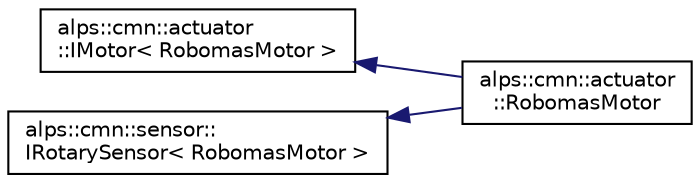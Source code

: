 digraph "クラス階層図"
{
 // LATEX_PDF_SIZE
  edge [fontname="Helvetica",fontsize="10",labelfontname="Helvetica",labelfontsize="10"];
  node [fontname="Helvetica",fontsize="10",shape=record];
  rankdir="LR";
  Node0 [label="alps::cmn::actuator\l::IMotor\< RobomasMotor \>",height=0.2,width=0.4,color="black", fillcolor="white", style="filled",URL="$classalps_1_1cmn_1_1actuator_1_1_i_motor.html",tooltip=" "];
  Node0 -> Node1 [dir="back",color="midnightblue",fontsize="10",style="solid",fontname="Helvetica"];
  Node1 [label="alps::cmn::actuator\l::RobomasMotor",height=0.2,width=0.4,color="black", fillcolor="white", style="filled",URL="$classalps_1_1cmn_1_1actuator_1_1_robomas_motor.html",tooltip="ロボマスモータのクラス"];
  Node45 [label="alps::cmn::sensor::\lIRotarySensor\< RobomasMotor \>",height=0.2,width=0.4,color="black", fillcolor="white", style="filled",URL="$classalps_1_1cmn_1_1sensor_1_1_i_rotary_sensor.html",tooltip=" "];
  Node45 -> Node1 [dir="back",color="midnightblue",fontsize="10",style="solid",fontname="Helvetica"];
}
